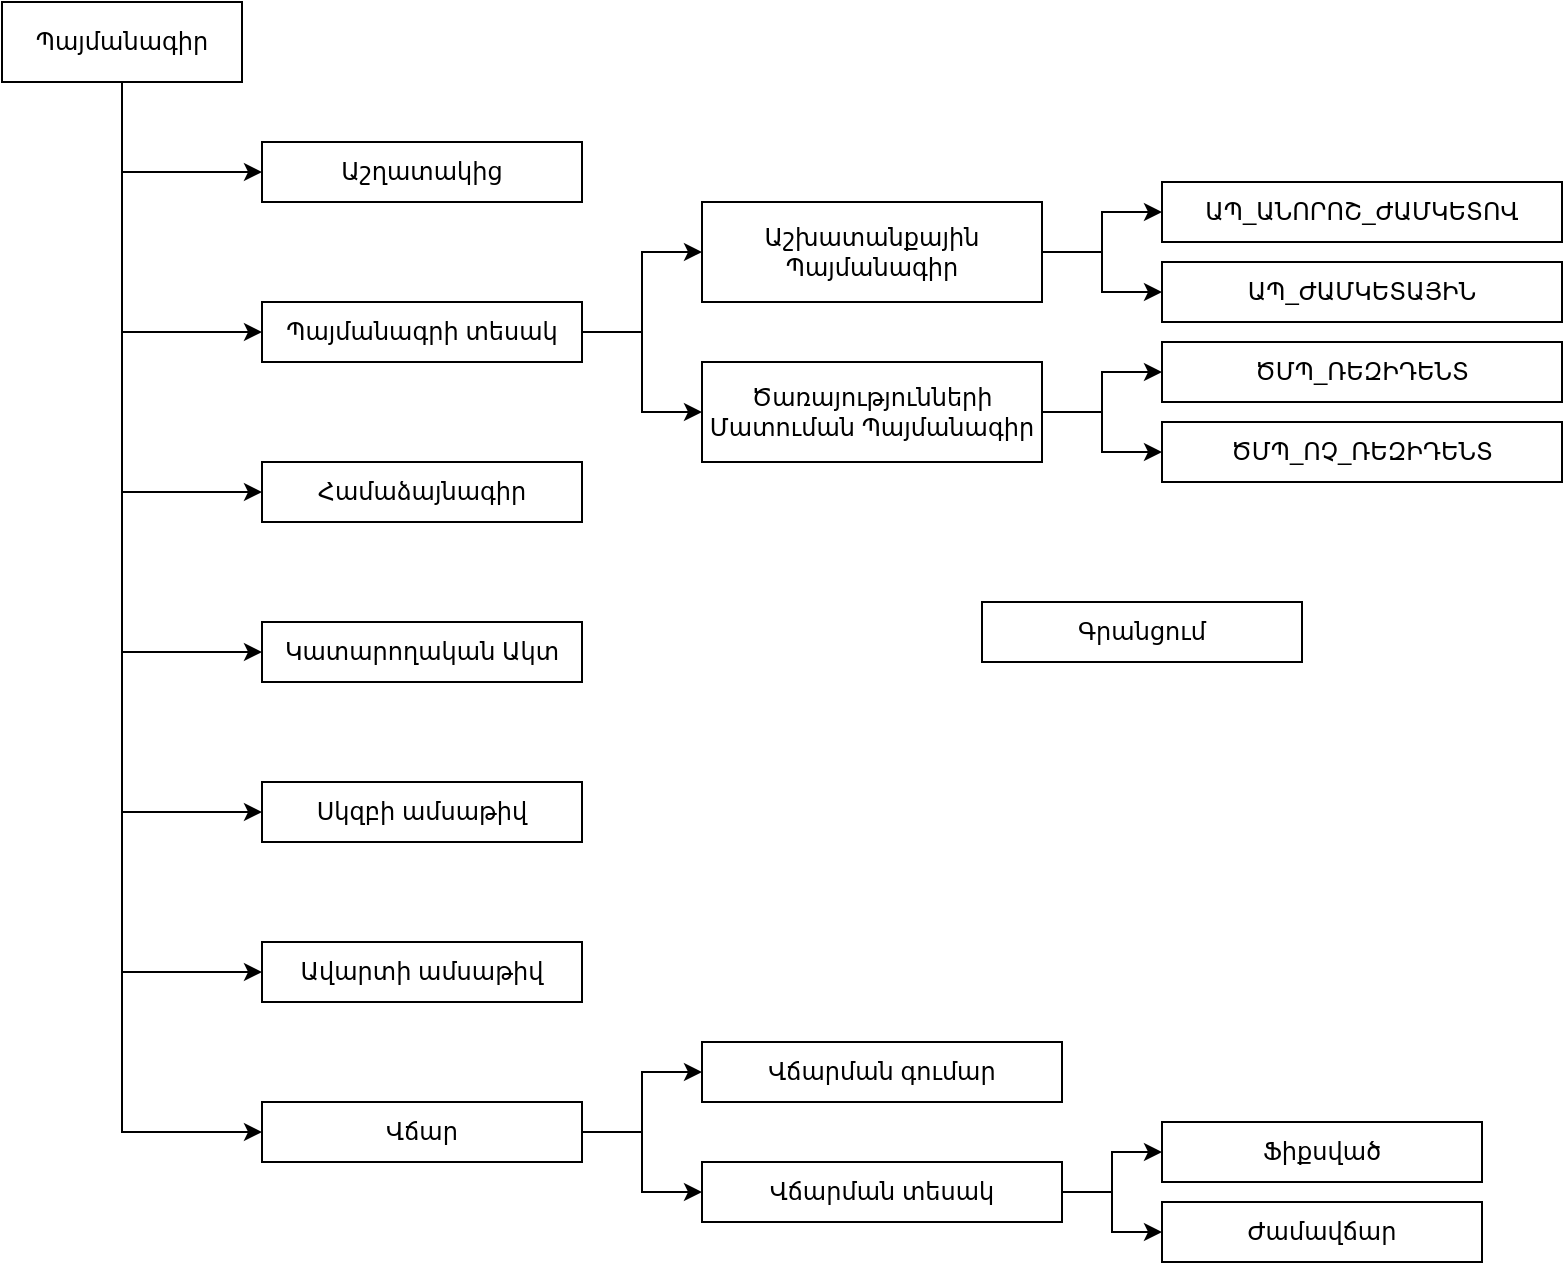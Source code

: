<mxfile version="13.9.9" type="device"><diagram id="5YJooyj6gx72r00JVRRy" name="Page-1"><mxGraphModel dx="1422" dy="816" grid="1" gridSize="10" guides="1" tooltips="1" connect="1" arrows="1" fold="1" page="1" pageScale="1" pageWidth="850" pageHeight="1100" math="0" shadow="0"><root><mxCell id="0"/><mxCell id="1" parent="0"/><mxCell id="WPAfPJzAodBG2CrDuL6l-1" value="Աշղատակից" style="rounded=0;whiteSpace=wrap;html=1;" parent="1" vertex="1"><mxGeometry x="170" y="110" width="160" height="30" as="geometry"/></mxCell><mxCell id="WPAfPJzAodBG2CrDuL6l-19" style="edgeStyle=orthogonalEdgeStyle;rounded=0;orthogonalLoop=1;jettySize=auto;html=1;entryX=0;entryY=0.5;entryDx=0;entryDy=0;exitX=0.5;exitY=1;exitDx=0;exitDy=0;" parent="1" source="WPAfPJzAodBG2CrDuL6l-2" target="WPAfPJzAodBG2CrDuL6l-3" edge="1"><mxGeometry relative="1" as="geometry"><mxPoint x="150" y="320" as="targetPoint"/></mxGeometry></mxCell><mxCell id="WPAfPJzAodBG2CrDuL6l-22" style="edgeStyle=orthogonalEdgeStyle;rounded=0;orthogonalLoop=1;jettySize=auto;html=1;entryX=0;entryY=0.5;entryDx=0;entryDy=0;exitX=0.5;exitY=1;exitDx=0;exitDy=0;" parent="1" source="WPAfPJzAodBG2CrDuL6l-2" target="WPAfPJzAodBG2CrDuL6l-20" edge="1"><mxGeometry relative="1" as="geometry"/></mxCell><mxCell id="WPAfPJzAodBG2CrDuL6l-23" style="edgeStyle=orthogonalEdgeStyle;rounded=0;orthogonalLoop=1;jettySize=auto;html=1;entryX=0;entryY=0.5;entryDx=0;entryDy=0;exitX=0.5;exitY=1;exitDx=0;exitDy=0;" parent="1" source="WPAfPJzAodBG2CrDuL6l-2" target="WPAfPJzAodBG2CrDuL6l-21" edge="1"><mxGeometry relative="1" as="geometry"/></mxCell><mxCell id="WPAfPJzAodBG2CrDuL6l-27" style="edgeStyle=orthogonalEdgeStyle;rounded=0;orthogonalLoop=1;jettySize=auto;html=1;entryX=0;entryY=0.5;entryDx=0;entryDy=0;exitX=0.5;exitY=1;exitDx=0;exitDy=0;" parent="1" source="WPAfPJzAodBG2CrDuL6l-2" target="WPAfPJzAodBG2CrDuL6l-26" edge="1"><mxGeometry relative="1" as="geometry"/></mxCell><mxCell id="WPAfPJzAodBG2CrDuL6l-29" style="edgeStyle=orthogonalEdgeStyle;rounded=0;orthogonalLoop=1;jettySize=auto;html=1;entryX=0;entryY=0.5;entryDx=0;entryDy=0;exitX=0.5;exitY=1;exitDx=0;exitDy=0;" parent="1" source="WPAfPJzAodBG2CrDuL6l-2" target="WPAfPJzAodBG2CrDuL6l-28" edge="1"><mxGeometry relative="1" as="geometry"/></mxCell><mxCell id="WPAfPJzAodBG2CrDuL6l-30" style="edgeStyle=orthogonalEdgeStyle;rounded=0;orthogonalLoop=1;jettySize=auto;html=1;entryX=0;entryY=0.5;entryDx=0;entryDy=0;exitX=0.5;exitY=1;exitDx=0;exitDy=0;" parent="1" source="WPAfPJzAodBG2CrDuL6l-2" target="WPAfPJzAodBG2CrDuL6l-1" edge="1"><mxGeometry relative="1" as="geometry"/></mxCell><mxCell id="WPAfPJzAodBG2CrDuL6l-40" style="edgeStyle=orthogonalEdgeStyle;rounded=0;orthogonalLoop=1;jettySize=auto;html=1;entryX=0;entryY=0.5;entryDx=0;entryDy=0;exitX=0.5;exitY=1;exitDx=0;exitDy=0;" parent="1" source="WPAfPJzAodBG2CrDuL6l-2" target="WPAfPJzAodBG2CrDuL6l-36" edge="1"><mxGeometry relative="1" as="geometry"/></mxCell><mxCell id="WPAfPJzAodBG2CrDuL6l-2" value="Պայմանագիր" style="rounded=0;whiteSpace=wrap;html=1;" parent="1" vertex="1"><mxGeometry x="40" y="40" width="120" height="40" as="geometry"/></mxCell><mxCell id="WPAfPJzAodBG2CrDuL6l-11" style="rounded=0;orthogonalLoop=1;jettySize=auto;html=1;entryX=0;entryY=0.5;entryDx=0;entryDy=0;edgeStyle=orthogonalEdgeStyle;" parent="1" source="WPAfPJzAodBG2CrDuL6l-3" target="WPAfPJzAodBG2CrDuL6l-8" edge="1"><mxGeometry relative="1" as="geometry"/></mxCell><mxCell id="WPAfPJzAodBG2CrDuL6l-12" style="edgeStyle=orthogonalEdgeStyle;rounded=0;orthogonalLoop=1;jettySize=auto;html=1;entryX=0;entryY=0.5;entryDx=0;entryDy=0;" parent="1" source="WPAfPJzAodBG2CrDuL6l-3" target="WPAfPJzAodBG2CrDuL6l-9" edge="1"><mxGeometry relative="1" as="geometry"/></mxCell><mxCell id="WPAfPJzAodBG2CrDuL6l-3" value="Պայմանագրի տեսակ" style="rounded=0;whiteSpace=wrap;html=1;" parent="1" vertex="1"><mxGeometry x="170" y="190" width="160" height="30" as="geometry"/></mxCell><mxCell id="WPAfPJzAodBG2CrDuL6l-4" value="ԱՊ_ԱՆՈՐՈՇ_ԺԱՄԿԵՏՈՎ" style="rounded=0;whiteSpace=wrap;html=1;" parent="1" vertex="1"><mxGeometry x="620" y="130" width="200" height="30" as="geometry"/></mxCell><mxCell id="WPAfPJzAodBG2CrDuL6l-5" value="ԱՊ_ԺԱՄԿԵՏԱՅԻՆ" style="rounded=0;whiteSpace=wrap;html=1;" parent="1" vertex="1"><mxGeometry x="620" y="170" width="200" height="30" as="geometry"/></mxCell><mxCell id="WPAfPJzAodBG2CrDuL6l-6" value="ԾՄՊ_ՌԵԶԻԴԵՆՏ" style="rounded=0;whiteSpace=wrap;html=1;" parent="1" vertex="1"><mxGeometry x="620" y="210" width="200" height="30" as="geometry"/></mxCell><mxCell id="WPAfPJzAodBG2CrDuL6l-7" value="ԾՄՊ_ՈՉ_ՌԵԶԻԴԵՆՏ" style="rounded=0;whiteSpace=wrap;html=1;" parent="1" vertex="1"><mxGeometry x="620" y="250" width="200" height="30" as="geometry"/></mxCell><mxCell id="WPAfPJzAodBG2CrDuL6l-13" style="edgeStyle=orthogonalEdgeStyle;rounded=0;orthogonalLoop=1;jettySize=auto;html=1;entryX=0;entryY=0.5;entryDx=0;entryDy=0;" parent="1" source="WPAfPJzAodBG2CrDuL6l-8" target="WPAfPJzAodBG2CrDuL6l-4" edge="1"><mxGeometry relative="1" as="geometry"/></mxCell><mxCell id="WPAfPJzAodBG2CrDuL6l-14" style="edgeStyle=orthogonalEdgeStyle;rounded=0;orthogonalLoop=1;jettySize=auto;html=1;entryX=0;entryY=0.5;entryDx=0;entryDy=0;" parent="1" source="WPAfPJzAodBG2CrDuL6l-8" target="WPAfPJzAodBG2CrDuL6l-5" edge="1"><mxGeometry relative="1" as="geometry"/></mxCell><mxCell id="WPAfPJzAodBG2CrDuL6l-8" value="Աշխատանքային&lt;br&gt;Պայմանագիր" style="rounded=0;whiteSpace=wrap;html=1;" parent="1" vertex="1"><mxGeometry x="390" y="140" width="170" height="50" as="geometry"/></mxCell><mxCell id="WPAfPJzAodBG2CrDuL6l-15" style="edgeStyle=orthogonalEdgeStyle;rounded=0;orthogonalLoop=1;jettySize=auto;html=1;entryX=0;entryY=0.5;entryDx=0;entryDy=0;" parent="1" source="WPAfPJzAodBG2CrDuL6l-9" target="WPAfPJzAodBG2CrDuL6l-6" edge="1"><mxGeometry relative="1" as="geometry"/></mxCell><mxCell id="WPAfPJzAodBG2CrDuL6l-16" style="edgeStyle=orthogonalEdgeStyle;rounded=0;orthogonalLoop=1;jettySize=auto;html=1;" parent="1" source="WPAfPJzAodBG2CrDuL6l-9" target="WPAfPJzAodBG2CrDuL6l-7" edge="1"><mxGeometry relative="1" as="geometry"/></mxCell><mxCell id="WPAfPJzAodBG2CrDuL6l-9" value="Ծառայությունների&lt;br&gt;Մատուման Պայմանագիր" style="rounded=0;whiteSpace=wrap;html=1;" parent="1" vertex="1"><mxGeometry x="390" y="220" width="170" height="50" as="geometry"/></mxCell><mxCell id="WPAfPJzAodBG2CrDuL6l-20" value="Համաձայնագիր" style="rounded=0;whiteSpace=wrap;html=1;" parent="1" vertex="1"><mxGeometry x="170" y="270" width="160" height="30" as="geometry"/></mxCell><mxCell id="WPAfPJzAodBG2CrDuL6l-21" value="Կատարողական Ակտ" style="rounded=0;whiteSpace=wrap;html=1;" parent="1" vertex="1"><mxGeometry x="170" y="350" width="160" height="30" as="geometry"/></mxCell><mxCell id="WPAfPJzAodBG2CrDuL6l-26" value="Սկզբի ամսաթիվ" style="rounded=0;whiteSpace=wrap;html=1;" parent="1" vertex="1"><mxGeometry x="170" y="430" width="160" height="30" as="geometry"/></mxCell><mxCell id="WPAfPJzAodBG2CrDuL6l-28" value="Ավարտի ամսաթիվ" style="rounded=0;whiteSpace=wrap;html=1;" parent="1" vertex="1"><mxGeometry x="170" y="510" width="160" height="30" as="geometry"/></mxCell><mxCell id="WPAfPJzAodBG2CrDuL6l-34" style="edgeStyle=orthogonalEdgeStyle;rounded=0;orthogonalLoop=1;jettySize=auto;html=1;entryX=0;entryY=0.5;entryDx=0;entryDy=0;" parent="1" source="WPAfPJzAodBG2CrDuL6l-31" target="WPAfPJzAodBG2CrDuL6l-32" edge="1"><mxGeometry relative="1" as="geometry"/></mxCell><mxCell id="WPAfPJzAodBG2CrDuL6l-35" style="edgeStyle=orthogonalEdgeStyle;rounded=0;orthogonalLoop=1;jettySize=auto;html=1;entryX=0;entryY=0.5;entryDx=0;entryDy=0;" parent="1" source="WPAfPJzAodBG2CrDuL6l-31" target="WPAfPJzAodBG2CrDuL6l-33" edge="1"><mxGeometry relative="1" as="geometry"/></mxCell><mxCell id="WPAfPJzAodBG2CrDuL6l-31" value="Վճարման տեսակ" style="rounded=0;whiteSpace=wrap;html=1;" parent="1" vertex="1"><mxGeometry x="390" y="620" width="180" height="30" as="geometry"/></mxCell><mxCell id="WPAfPJzAodBG2CrDuL6l-32" value="Ֆիքսված" style="rounded=0;whiteSpace=wrap;html=1;" parent="1" vertex="1"><mxGeometry x="620" y="600" width="160" height="30" as="geometry"/></mxCell><mxCell id="WPAfPJzAodBG2CrDuL6l-33" value="Ժամավճար" style="rounded=0;whiteSpace=wrap;html=1;" parent="1" vertex="1"><mxGeometry x="620" y="640" width="160" height="30" as="geometry"/></mxCell><mxCell id="WPAfPJzAodBG2CrDuL6l-38" style="edgeStyle=orthogonalEdgeStyle;rounded=0;orthogonalLoop=1;jettySize=auto;html=1;entryX=0;entryY=0.5;entryDx=0;entryDy=0;" parent="1" source="WPAfPJzAodBG2CrDuL6l-36" target="WPAfPJzAodBG2CrDuL6l-37" edge="1"><mxGeometry relative="1" as="geometry"/></mxCell><mxCell id="WPAfPJzAodBG2CrDuL6l-39" style="edgeStyle=orthogonalEdgeStyle;rounded=0;orthogonalLoop=1;jettySize=auto;html=1;entryX=0;entryY=0.5;entryDx=0;entryDy=0;" parent="1" source="WPAfPJzAodBG2CrDuL6l-36" target="WPAfPJzAodBG2CrDuL6l-31" edge="1"><mxGeometry relative="1" as="geometry"/></mxCell><mxCell id="WPAfPJzAodBG2CrDuL6l-36" value="Վճար" style="rounded=0;whiteSpace=wrap;html=1;" parent="1" vertex="1"><mxGeometry x="170" y="590" width="160" height="30" as="geometry"/></mxCell><mxCell id="WPAfPJzAodBG2CrDuL6l-37" value="Վճարման գումար" style="rounded=0;whiteSpace=wrap;html=1;" parent="1" vertex="1"><mxGeometry x="390" y="560" width="180" height="30" as="geometry"/></mxCell><mxCell id="0U4pwwabAB7uLUJyasHt-1" value="Գրանցում" style="rounded=0;whiteSpace=wrap;html=1;" vertex="1" parent="1"><mxGeometry x="530" y="340" width="160" height="30" as="geometry"/></mxCell></root></mxGraphModel></diagram></mxfile>
